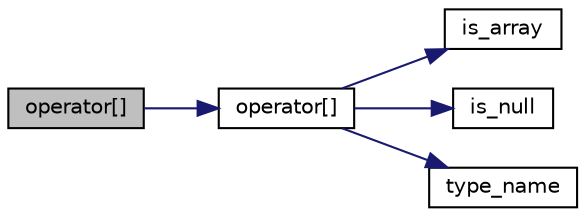 digraph "operator[]"
{
 // LATEX_PDF_SIZE
  edge [fontname="Helvetica",fontsize="10",labelfontname="Helvetica",labelfontsize="10"];
  node [fontname="Helvetica",fontsize="10",shape=record];
  rankdir="LR";
  Node1 [label="operator[]",height=0.2,width=0.4,color="black", fillcolor="grey75", style="filled", fontcolor="black",tooltip="read-only access specified object element"];
  Node1 -> Node2 [color="midnightblue",fontsize="10",style="solid",fontname="Helvetica"];
  Node2 [label="operator[]",height=0.2,width=0.4,color="black", fillcolor="white", style="filled",URL="$classnlohmann_1_1basic__json.html#a693ccc537e47d7c90c86d4ca2fe1db05",tooltip="access specified array element"];
  Node2 -> Node3 [color="midnightblue",fontsize="10",style="solid",fontname="Helvetica"];
  Node3 [label="is_array",height=0.2,width=0.4,color="black", fillcolor="white", style="filled",URL="$classnlohmann_1_1basic__json.html#a286a1af9e72e4e41a359b6d01a7b9be9",tooltip="return whether value is an array"];
  Node2 -> Node4 [color="midnightblue",fontsize="10",style="solid",fontname="Helvetica"];
  Node4 [label="is_null",height=0.2,width=0.4,color="black", fillcolor="white", style="filled",URL="$classnlohmann_1_1basic__json.html#a5343c52ade262b120e6cdafb516f1f65",tooltip="return whether value is null"];
  Node2 -> Node5 [color="midnightblue",fontsize="10",style="solid",fontname="Helvetica"];
  Node5 [label="type_name",height=0.2,width=0.4,color="black", fillcolor="white", style="filled",URL="$classnlohmann_1_1basic__json.html#a99cfa952f8b8deaae2505c89507ff3cd",tooltip="return the type as string"];
}
